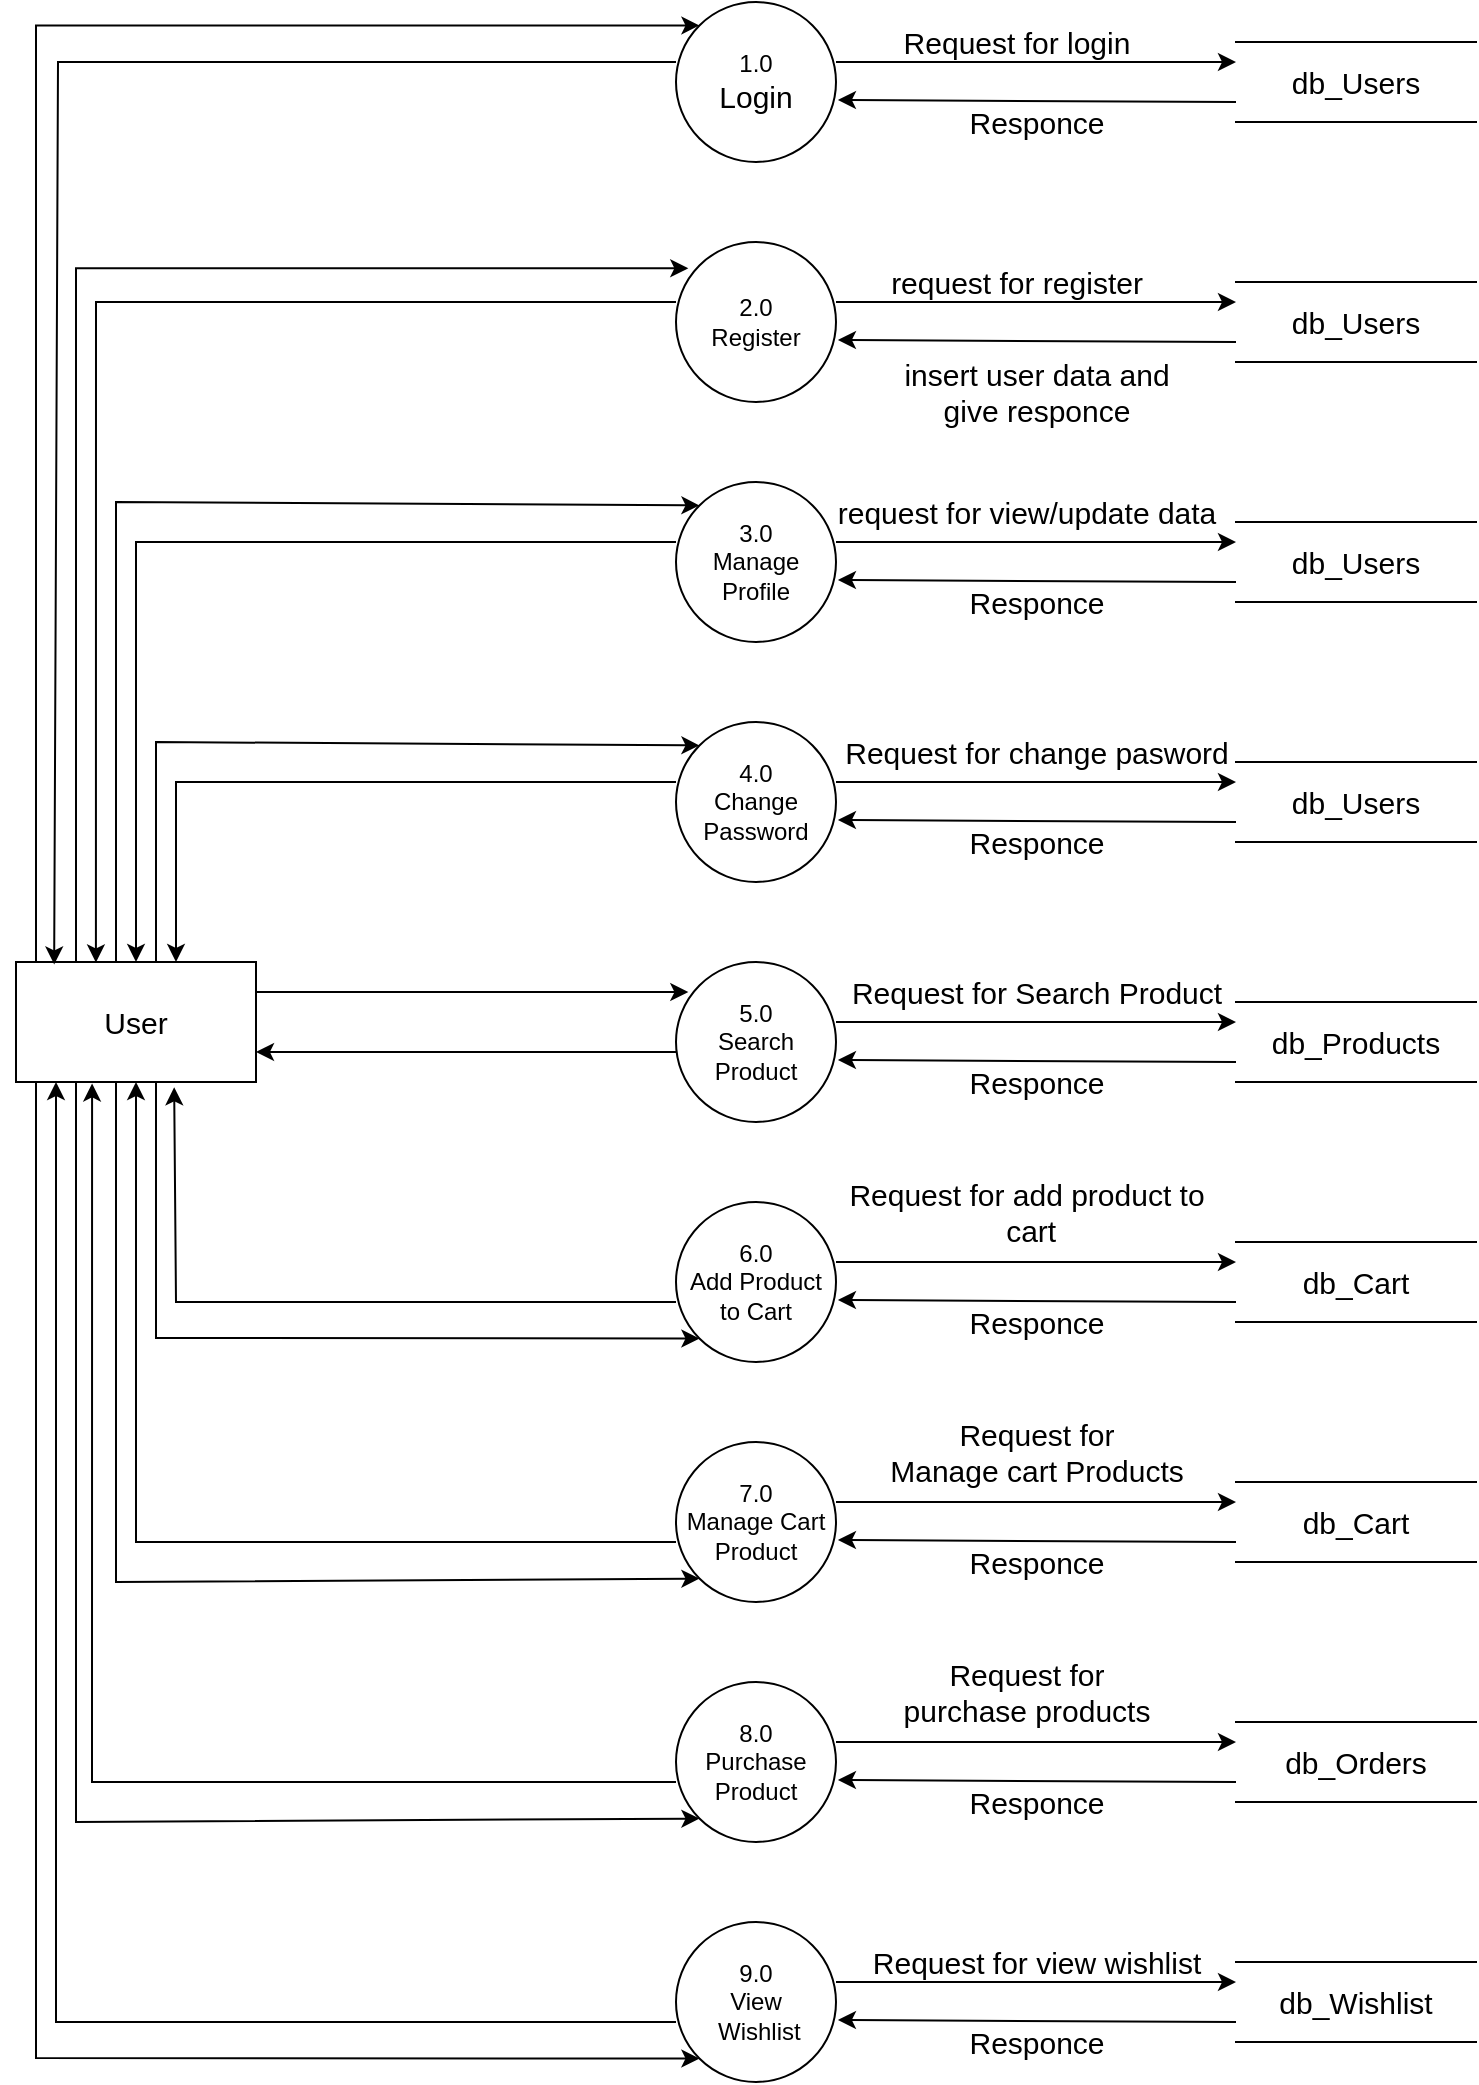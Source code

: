 <mxfile version="20.2.3" type="device"><diagram id="GpMwtLvd4bsulQLfcMql" name="Page-1"><mxGraphModel dx="1050" dy="645" grid="1" gridSize="10" guides="1" tooltips="1" connect="1" arrows="1" fold="1" page="1" pageScale="1" pageWidth="827" pageHeight="1169" math="0" shadow="0"><root><mxCell id="0"/><mxCell id="1" parent="0"/><mxCell id="Bc2bajLuere-Kp_o82X4-1" value="1.0&lt;br&gt;&lt;font style=&quot;font-size: 15px;&quot;&gt;Login&lt;/font&gt;" style="ellipse;whiteSpace=wrap;html=1;aspect=fixed;" vertex="1" parent="1"><mxGeometry x="360" y="80" width="80" height="80" as="geometry"/></mxCell><mxCell id="Bc2bajLuere-Kp_o82X4-2" value="2.0&lt;br&gt;Register" style="ellipse;whiteSpace=wrap;html=1;aspect=fixed;" vertex="1" parent="1"><mxGeometry x="360" y="200" width="80" height="80" as="geometry"/></mxCell><mxCell id="Bc2bajLuere-Kp_o82X4-5" value="3.0&lt;br&gt;Manage Profile" style="ellipse;whiteSpace=wrap;html=1;aspect=fixed;" vertex="1" parent="1"><mxGeometry x="360" y="320" width="80" height="80" as="geometry"/></mxCell><mxCell id="Bc2bajLuere-Kp_o82X4-6" value="4.0&lt;br&gt;Change Password" style="ellipse;whiteSpace=wrap;html=1;aspect=fixed;" vertex="1" parent="1"><mxGeometry x="360" y="440" width="80" height="80" as="geometry"/></mxCell><mxCell id="Bc2bajLuere-Kp_o82X4-7" value="5.0&lt;br&gt;Search Product" style="ellipse;whiteSpace=wrap;html=1;aspect=fixed;" vertex="1" parent="1"><mxGeometry x="360" y="560" width="80" height="80" as="geometry"/></mxCell><mxCell id="Bc2bajLuere-Kp_o82X4-8" value="6.0&lt;br&gt;Add Product to Cart" style="ellipse;whiteSpace=wrap;html=1;aspect=fixed;" vertex="1" parent="1"><mxGeometry x="360" y="680" width="80" height="80" as="geometry"/></mxCell><mxCell id="Bc2bajLuere-Kp_o82X4-9" value="7.0&lt;br&gt;Manage Cart Product" style="ellipse;whiteSpace=wrap;html=1;aspect=fixed;" vertex="1" parent="1"><mxGeometry x="360" y="800" width="80" height="80" as="geometry"/></mxCell><mxCell id="Bc2bajLuere-Kp_o82X4-10" value="8.0&lt;br&gt;Purchase Product" style="ellipse;whiteSpace=wrap;html=1;aspect=fixed;" vertex="1" parent="1"><mxGeometry x="360" y="920" width="80" height="80" as="geometry"/></mxCell><mxCell id="Bc2bajLuere-Kp_o82X4-11" value="db_Users" style="shape=partialRectangle;whiteSpace=wrap;html=1;left=0;right=0;fillColor=none;fontSize=15;" vertex="1" parent="1"><mxGeometry x="640" y="100" width="120" height="40" as="geometry"/></mxCell><mxCell id="Bc2bajLuere-Kp_o82X4-12" value="db_Users" style="shape=partialRectangle;whiteSpace=wrap;html=1;left=0;right=0;fillColor=none;fontSize=15;" vertex="1" parent="1"><mxGeometry x="640" y="220" width="120" height="40" as="geometry"/></mxCell><mxCell id="Bc2bajLuere-Kp_o82X4-13" value="db_Users" style="shape=partialRectangle;whiteSpace=wrap;html=1;left=0;right=0;fillColor=none;fontSize=15;" vertex="1" parent="1"><mxGeometry x="640" y="340" width="120" height="40" as="geometry"/></mxCell><mxCell id="Bc2bajLuere-Kp_o82X4-14" value="db_Users" style="shape=partialRectangle;whiteSpace=wrap;html=1;left=0;right=0;fillColor=none;fontSize=15;" vertex="1" parent="1"><mxGeometry x="640" y="460" width="120" height="40" as="geometry"/></mxCell><mxCell id="Bc2bajLuere-Kp_o82X4-15" value="db_Products" style="shape=partialRectangle;whiteSpace=wrap;html=1;left=0;right=0;fillColor=none;fontSize=15;" vertex="1" parent="1"><mxGeometry x="640" y="580" width="120" height="40" as="geometry"/></mxCell><mxCell id="Bc2bajLuere-Kp_o82X4-16" value="db_Cart" style="shape=partialRectangle;whiteSpace=wrap;html=1;left=0;right=0;fillColor=none;fontSize=15;" vertex="1" parent="1"><mxGeometry x="640" y="700" width="120" height="40" as="geometry"/></mxCell><mxCell id="Bc2bajLuere-Kp_o82X4-17" value="db_Cart" style="shape=partialRectangle;whiteSpace=wrap;html=1;left=0;right=0;fillColor=none;fontSize=15;" vertex="1" parent="1"><mxGeometry x="640" y="820" width="120" height="40" as="geometry"/></mxCell><mxCell id="Bc2bajLuere-Kp_o82X4-18" value="db_Orders" style="shape=partialRectangle;whiteSpace=wrap;html=1;left=0;right=0;fillColor=none;fontSize=15;" vertex="1" parent="1"><mxGeometry x="640" y="940" width="120" height="40" as="geometry"/></mxCell><mxCell id="Bc2bajLuere-Kp_o82X4-19" value="9.0&lt;br&gt;View&lt;br&gt;&amp;nbsp;Wishlist" style="ellipse;whiteSpace=wrap;html=1;aspect=fixed;" vertex="1" parent="1"><mxGeometry x="360" y="1040" width="80" height="80" as="geometry"/></mxCell><mxCell id="Bc2bajLuere-Kp_o82X4-21" value="db_Wishlist" style="shape=partialRectangle;whiteSpace=wrap;html=1;left=0;right=0;fillColor=none;fontSize=15;" vertex="1" parent="1"><mxGeometry x="640" y="1060" width="120" height="40" as="geometry"/></mxCell><mxCell id="Bc2bajLuere-Kp_o82X4-22" value="" style="endArrow=classic;html=1;rounded=0;entryX=0;entryY=0.25;entryDx=0;entryDy=0;" edge="1" parent="1" target="Bc2bajLuere-Kp_o82X4-11"><mxGeometry width="50" height="50" relative="1" as="geometry"><mxPoint x="440" y="110" as="sourcePoint"/><mxPoint x="588" y="110" as="targetPoint"/></mxGeometry></mxCell><mxCell id="Bc2bajLuere-Kp_o82X4-23" value="" style="endArrow=classic;html=1;rounded=0;entryX=1.008;entryY=0.65;entryDx=0;entryDy=0;entryPerimeter=0;exitX=0;exitY=0.75;exitDx=0;exitDy=0;" edge="1" parent="1" source="Bc2bajLuere-Kp_o82X4-11"><mxGeometry width="50" height="50" relative="1" as="geometry"><mxPoint x="590" y="130" as="sourcePoint"/><mxPoint x="440.96" y="129" as="targetPoint"/></mxGeometry></mxCell><mxCell id="Bc2bajLuere-Kp_o82X4-24" value="" style="endArrow=classic;html=1;rounded=0;entryX=0;entryY=0.25;entryDx=0;entryDy=0;" edge="1" parent="1"><mxGeometry width="50" height="50" relative="1" as="geometry"><mxPoint x="440" y="230" as="sourcePoint"/><mxPoint x="640" y="230" as="targetPoint"/></mxGeometry></mxCell><mxCell id="Bc2bajLuere-Kp_o82X4-25" value="" style="endArrow=classic;html=1;rounded=0;entryX=1.008;entryY=0.65;entryDx=0;entryDy=0;entryPerimeter=0;exitX=0;exitY=0.75;exitDx=0;exitDy=0;" edge="1" parent="1"><mxGeometry width="50" height="50" relative="1" as="geometry"><mxPoint x="640" y="250" as="sourcePoint"/><mxPoint x="440.96" y="249" as="targetPoint"/></mxGeometry></mxCell><mxCell id="Bc2bajLuere-Kp_o82X4-26" value="" style="endArrow=classic;html=1;rounded=0;entryX=0;entryY=0.25;entryDx=0;entryDy=0;" edge="1" parent="1"><mxGeometry width="50" height="50" relative="1" as="geometry"><mxPoint x="440" y="350" as="sourcePoint"/><mxPoint x="640" y="350" as="targetPoint"/></mxGeometry></mxCell><mxCell id="Bc2bajLuere-Kp_o82X4-27" value="" style="endArrow=classic;html=1;rounded=0;entryX=1.008;entryY=0.65;entryDx=0;entryDy=0;entryPerimeter=0;exitX=0;exitY=0.75;exitDx=0;exitDy=0;" edge="1" parent="1"><mxGeometry width="50" height="50" relative="1" as="geometry"><mxPoint x="640" y="370" as="sourcePoint"/><mxPoint x="440.96" y="369" as="targetPoint"/></mxGeometry></mxCell><mxCell id="Bc2bajLuere-Kp_o82X4-28" value="" style="endArrow=classic;html=1;rounded=0;entryX=0;entryY=0.25;entryDx=0;entryDy=0;" edge="1" parent="1"><mxGeometry width="50" height="50" relative="1" as="geometry"><mxPoint x="440" y="470" as="sourcePoint"/><mxPoint x="640" y="470" as="targetPoint"/></mxGeometry></mxCell><mxCell id="Bc2bajLuere-Kp_o82X4-29" value="" style="endArrow=classic;html=1;rounded=0;entryX=1.008;entryY=0.65;entryDx=0;entryDy=0;entryPerimeter=0;exitX=0;exitY=0.75;exitDx=0;exitDy=0;" edge="1" parent="1"><mxGeometry width="50" height="50" relative="1" as="geometry"><mxPoint x="640" y="490" as="sourcePoint"/><mxPoint x="440.96" y="489" as="targetPoint"/></mxGeometry></mxCell><mxCell id="Bc2bajLuere-Kp_o82X4-30" value="" style="endArrow=classic;html=1;rounded=0;entryX=0;entryY=0.25;entryDx=0;entryDy=0;" edge="1" parent="1"><mxGeometry width="50" height="50" relative="1" as="geometry"><mxPoint x="440" y="590" as="sourcePoint"/><mxPoint x="640" y="590" as="targetPoint"/></mxGeometry></mxCell><mxCell id="Bc2bajLuere-Kp_o82X4-31" value="" style="endArrow=classic;html=1;rounded=0;entryX=1.008;entryY=0.65;entryDx=0;entryDy=0;entryPerimeter=0;exitX=0;exitY=0.75;exitDx=0;exitDy=0;" edge="1" parent="1"><mxGeometry width="50" height="50" relative="1" as="geometry"><mxPoint x="640" y="610" as="sourcePoint"/><mxPoint x="440.96" y="609" as="targetPoint"/></mxGeometry></mxCell><mxCell id="Bc2bajLuere-Kp_o82X4-32" value="" style="endArrow=classic;html=1;rounded=0;entryX=0;entryY=0.25;entryDx=0;entryDy=0;" edge="1" parent="1"><mxGeometry width="50" height="50" relative="1" as="geometry"><mxPoint x="440" y="1070" as="sourcePoint"/><mxPoint x="640" y="1070" as="targetPoint"/></mxGeometry></mxCell><mxCell id="Bc2bajLuere-Kp_o82X4-33" value="" style="endArrow=classic;html=1;rounded=0;entryX=1.008;entryY=0.65;entryDx=0;entryDy=0;entryPerimeter=0;exitX=0;exitY=0.75;exitDx=0;exitDy=0;" edge="1" parent="1"><mxGeometry width="50" height="50" relative="1" as="geometry"><mxPoint x="640" y="1090" as="sourcePoint"/><mxPoint x="440.96" y="1089" as="targetPoint"/></mxGeometry></mxCell><mxCell id="Bc2bajLuere-Kp_o82X4-34" value="" style="endArrow=classic;html=1;rounded=0;entryX=0;entryY=0.25;entryDx=0;entryDy=0;" edge="1" parent="1"><mxGeometry width="50" height="50" relative="1" as="geometry"><mxPoint x="440" y="710" as="sourcePoint"/><mxPoint x="640" y="710" as="targetPoint"/></mxGeometry></mxCell><mxCell id="Bc2bajLuere-Kp_o82X4-35" value="" style="endArrow=classic;html=1;rounded=0;entryX=1.008;entryY=0.65;entryDx=0;entryDy=0;entryPerimeter=0;exitX=0;exitY=0.75;exitDx=0;exitDy=0;" edge="1" parent="1"><mxGeometry width="50" height="50" relative="1" as="geometry"><mxPoint x="640" y="730" as="sourcePoint"/><mxPoint x="440.96" y="729" as="targetPoint"/></mxGeometry></mxCell><mxCell id="Bc2bajLuere-Kp_o82X4-36" value="" style="endArrow=classic;html=1;rounded=0;entryX=0;entryY=0.25;entryDx=0;entryDy=0;" edge="1" parent="1"><mxGeometry width="50" height="50" relative="1" as="geometry"><mxPoint x="440" y="830" as="sourcePoint"/><mxPoint x="640" y="830" as="targetPoint"/></mxGeometry></mxCell><mxCell id="Bc2bajLuere-Kp_o82X4-37" value="" style="endArrow=classic;html=1;rounded=0;entryX=1.008;entryY=0.65;entryDx=0;entryDy=0;entryPerimeter=0;exitX=0;exitY=0.75;exitDx=0;exitDy=0;" edge="1" parent="1"><mxGeometry width="50" height="50" relative="1" as="geometry"><mxPoint x="640" y="850" as="sourcePoint"/><mxPoint x="440.96" y="849" as="targetPoint"/></mxGeometry></mxCell><mxCell id="Bc2bajLuere-Kp_o82X4-38" value="" style="endArrow=classic;html=1;rounded=0;entryX=0;entryY=0.25;entryDx=0;entryDy=0;" edge="1" parent="1"><mxGeometry width="50" height="50" relative="1" as="geometry"><mxPoint x="440" y="950" as="sourcePoint"/><mxPoint x="640" y="950" as="targetPoint"/></mxGeometry></mxCell><mxCell id="Bc2bajLuere-Kp_o82X4-39" value="" style="endArrow=classic;html=1;rounded=0;entryX=1.008;entryY=0.65;entryDx=0;entryDy=0;entryPerimeter=0;exitX=0;exitY=0.75;exitDx=0;exitDy=0;" edge="1" parent="1"><mxGeometry width="50" height="50" relative="1" as="geometry"><mxPoint x="640" y="970" as="sourcePoint"/><mxPoint x="440.96" y="969" as="targetPoint"/></mxGeometry></mxCell><mxCell id="Bc2bajLuere-Kp_o82X4-48" style="edgeStyle=orthogonalEdgeStyle;rounded=0;orthogonalLoop=1;jettySize=auto;html=1;exitX=0;exitY=0;exitDx=0;exitDy=0;entryX=0;entryY=0;entryDx=0;entryDy=0;fontSize=15;" edge="1" parent="1" source="Bc2bajLuere-Kp_o82X4-47" target="Bc2bajLuere-Kp_o82X4-1"><mxGeometry relative="1" as="geometry"><Array as="points"><mxPoint x="40" y="92"/></Array></mxGeometry></mxCell><mxCell id="Bc2bajLuere-Kp_o82X4-50" style="edgeStyle=orthogonalEdgeStyle;rounded=0;orthogonalLoop=1;jettySize=auto;html=1;exitX=0.25;exitY=0;exitDx=0;exitDy=0;entryX=0.077;entryY=0.164;entryDx=0;entryDy=0;entryPerimeter=0;fontSize=15;" edge="1" parent="1" source="Bc2bajLuere-Kp_o82X4-47" target="Bc2bajLuere-Kp_o82X4-2"><mxGeometry relative="1" as="geometry"><Array as="points"><mxPoint x="60" y="213"/></Array></mxGeometry></mxCell><mxCell id="Bc2bajLuere-Kp_o82X4-87" style="edgeStyle=orthogonalEdgeStyle;rounded=0;orthogonalLoop=1;jettySize=auto;html=1;exitX=1;exitY=0.25;exitDx=0;exitDy=0;entryX=0.077;entryY=0.188;entryDx=0;entryDy=0;entryPerimeter=0;fontSize=15;" edge="1" parent="1" source="Bc2bajLuere-Kp_o82X4-47" target="Bc2bajLuere-Kp_o82X4-7"><mxGeometry relative="1" as="geometry"/></mxCell><mxCell id="Bc2bajLuere-Kp_o82X4-47" value="User" style="rounded=0;whiteSpace=wrap;html=1;fontSize=15;" vertex="1" parent="1"><mxGeometry x="30" y="560" width="120" height="60" as="geometry"/></mxCell><mxCell id="Bc2bajLuere-Kp_o82X4-49" value="" style="endArrow=classic;html=1;rounded=0;fontSize=15;entryX=0.159;entryY=0.02;entryDx=0;entryDy=0;entryPerimeter=0;" edge="1" parent="1" target="Bc2bajLuere-Kp_o82X4-47"><mxGeometry width="50" height="50" relative="1" as="geometry"><mxPoint x="360" y="110" as="sourcePoint"/><mxPoint x="50" y="560" as="targetPoint"/><Array as="points"><mxPoint x="51" y="110"/></Array></mxGeometry></mxCell><mxCell id="Bc2bajLuere-Kp_o82X4-51" value="" style="endArrow=classic;html=1;rounded=0;fontSize=15;entryX=0.333;entryY=0.004;entryDx=0;entryDy=0;entryPerimeter=0;" edge="1" parent="1" target="Bc2bajLuere-Kp_o82X4-47"><mxGeometry width="50" height="50" relative="1" as="geometry"><mxPoint x="360" y="230" as="sourcePoint"/><mxPoint x="290" y="230" as="targetPoint"/><Array as="points"><mxPoint x="70" y="230"/></Array></mxGeometry></mxCell><mxCell id="Bc2bajLuere-Kp_o82X4-55" value="" style="endArrow=classic;html=1;rounded=0;fontSize=15;entryX=0;entryY=0;entryDx=0;entryDy=0;" edge="1" parent="1" target="Bc2bajLuere-Kp_o82X4-5"><mxGeometry width="50" height="50" relative="1" as="geometry"><mxPoint x="80" y="560" as="sourcePoint"/><mxPoint x="130" y="510" as="targetPoint"/><Array as="points"><mxPoint x="80" y="330"/></Array></mxGeometry></mxCell><mxCell id="Bc2bajLuere-Kp_o82X4-56" value="" style="endArrow=classic;html=1;rounded=0;fontSize=15;entryX=0.5;entryY=0;entryDx=0;entryDy=0;" edge="1" parent="1" target="Bc2bajLuere-Kp_o82X4-47"><mxGeometry width="50" height="50" relative="1" as="geometry"><mxPoint x="360" y="350" as="sourcePoint"/><mxPoint x="280" y="350" as="targetPoint"/><Array as="points"><mxPoint x="90" y="350"/></Array></mxGeometry></mxCell><mxCell id="Bc2bajLuere-Kp_o82X4-57" value="" style="endArrow=classic;html=1;rounded=0;fontSize=15;entryX=0;entryY=0;entryDx=0;entryDy=0;" edge="1" parent="1" target="Bc2bajLuere-Kp_o82X4-6"><mxGeometry width="50" height="50" relative="1" as="geometry"><mxPoint x="100" y="560" as="sourcePoint"/><mxPoint x="150" y="510" as="targetPoint"/><Array as="points"><mxPoint x="100" y="450"/></Array></mxGeometry></mxCell><mxCell id="Bc2bajLuere-Kp_o82X4-59" value="" style="endArrow=classic;html=1;rounded=0;fontSize=15;" edge="1" parent="1"><mxGeometry width="50" height="50" relative="1" as="geometry"><mxPoint x="360" y="470" as="sourcePoint"/><mxPoint x="110" y="560" as="targetPoint"/><Array as="points"><mxPoint x="110" y="470"/></Array></mxGeometry></mxCell><mxCell id="Bc2bajLuere-Kp_o82X4-60" value="" style="endArrow=classic;html=1;rounded=0;fontSize=15;entryX=0;entryY=1;entryDx=0;entryDy=0;" edge="1" parent="1" target="Bc2bajLuere-Kp_o82X4-19"><mxGeometry width="50" height="50" relative="1" as="geometry"><mxPoint x="40" y="620" as="sourcePoint"/><mxPoint x="40" y="730" as="targetPoint"/><Array as="points"><mxPoint x="40" y="1108"/></Array></mxGeometry></mxCell><mxCell id="Bc2bajLuere-Kp_o82X4-61" value="" style="endArrow=classic;html=1;rounded=0;fontSize=15;" edge="1" parent="1"><mxGeometry width="50" height="50" relative="1" as="geometry"><mxPoint x="360" y="1090" as="sourcePoint"/><mxPoint x="50" y="620" as="targetPoint"/><Array as="points"><mxPoint x="50" y="1090"/></Array></mxGeometry></mxCell><mxCell id="Bc2bajLuere-Kp_o82X4-62" value="" style="endArrow=classic;html=1;rounded=0;fontSize=15;entryX=0;entryY=1;entryDx=0;entryDy=0;" edge="1" parent="1" target="Bc2bajLuere-Kp_o82X4-10"><mxGeometry width="50" height="50" relative="1" as="geometry"><mxPoint x="60" y="620" as="sourcePoint"/><mxPoint x="60" y="680" as="targetPoint"/><Array as="points"><mxPoint x="60" y="990"/></Array></mxGeometry></mxCell><mxCell id="Bc2bajLuere-Kp_o82X4-63" value="" style="endArrow=classic;html=1;rounded=0;fontSize=15;entryX=0.317;entryY=1.012;entryDx=0;entryDy=0;entryPerimeter=0;" edge="1" parent="1" target="Bc2bajLuere-Kp_o82X4-47"><mxGeometry width="50" height="50" relative="1" as="geometry"><mxPoint x="360" y="970" as="sourcePoint"/><mxPoint x="290" y="970" as="targetPoint"/><Array as="points"><mxPoint x="68" y="970"/></Array></mxGeometry></mxCell><mxCell id="Bc2bajLuere-Kp_o82X4-64" value="" style="endArrow=classic;html=1;rounded=0;fontSize=15;entryX=0;entryY=1;entryDx=0;entryDy=0;" edge="1" parent="1" target="Bc2bajLuere-Kp_o82X4-9"><mxGeometry width="50" height="50" relative="1" as="geometry"><mxPoint x="80" y="620" as="sourcePoint"/><mxPoint x="110" y="690" as="targetPoint"/><Array as="points"><mxPoint x="80" y="870"/></Array></mxGeometry></mxCell><mxCell id="Bc2bajLuere-Kp_o82X4-65" value="" style="endArrow=classic;html=1;rounded=0;fontSize=15;entryX=0.5;entryY=1;entryDx=0;entryDy=0;" edge="1" parent="1" target="Bc2bajLuere-Kp_o82X4-47"><mxGeometry width="50" height="50" relative="1" as="geometry"><mxPoint x="360" y="850" as="sourcePoint"/><mxPoint x="280" y="850" as="targetPoint"/><Array as="points"><mxPoint x="90" y="850"/></Array></mxGeometry></mxCell><mxCell id="Bc2bajLuere-Kp_o82X4-66" value="" style="endArrow=classic;html=1;rounded=0;fontSize=15;entryX=0;entryY=1;entryDx=0;entryDy=0;" edge="1" parent="1" target="Bc2bajLuere-Kp_o82X4-8"><mxGeometry width="50" height="50" relative="1" as="geometry"><mxPoint x="100" y="620" as="sourcePoint"/><mxPoint x="100" y="680" as="targetPoint"/><Array as="points"><mxPoint x="100" y="748"/></Array></mxGeometry></mxCell><mxCell id="Bc2bajLuere-Kp_o82X4-67" value="" style="endArrow=classic;html=1;rounded=0;fontSize=15;entryX=0.659;entryY=1.044;entryDx=0;entryDy=0;entryPerimeter=0;" edge="1" parent="1" target="Bc2bajLuere-Kp_o82X4-47"><mxGeometry width="50" height="50" relative="1" as="geometry"><mxPoint x="360" y="730" as="sourcePoint"/><mxPoint x="290" y="690" as="targetPoint"/><Array as="points"><mxPoint x="110" y="730"/></Array></mxGeometry></mxCell><mxCell id="Bc2bajLuere-Kp_o82X4-68" value="Request for login" style="text;html=1;align=center;verticalAlign=middle;resizable=0;points=[];autosize=1;strokeColor=none;fillColor=none;fontSize=15;" vertex="1" parent="1"><mxGeometry x="460" y="85" width="140" height="30" as="geometry"/></mxCell><mxCell id="Bc2bajLuere-Kp_o82X4-69" value="Responce" style="text;html=1;align=center;verticalAlign=middle;resizable=0;points=[];autosize=1;strokeColor=none;fillColor=none;fontSize=15;" vertex="1" parent="1"><mxGeometry x="495" y="125" width="90" height="30" as="geometry"/></mxCell><mxCell id="Bc2bajLuere-Kp_o82X4-70" value="request for register" style="text;html=1;align=center;verticalAlign=middle;resizable=0;points=[];autosize=1;strokeColor=none;fillColor=none;fontSize=15;" vertex="1" parent="1"><mxGeometry x="455" y="205" width="150" height="30" as="geometry"/></mxCell><mxCell id="Bc2bajLuere-Kp_o82X4-71" value="insert user data and &lt;br&gt;give responce" style="text;html=1;align=center;verticalAlign=middle;resizable=0;points=[];autosize=1;strokeColor=none;fillColor=none;fontSize=15;" vertex="1" parent="1"><mxGeometry x="460" y="250" width="160" height="50" as="geometry"/></mxCell><mxCell id="Bc2bajLuere-Kp_o82X4-72" value="request for view/update data" style="text;html=1;align=center;verticalAlign=middle;resizable=0;points=[];autosize=1;strokeColor=none;fillColor=none;fontSize=15;" vertex="1" parent="1"><mxGeometry x="430" y="320" width="210" height="30" as="geometry"/></mxCell><mxCell id="Bc2bajLuere-Kp_o82X4-73" value="Responce" style="text;html=1;align=center;verticalAlign=middle;resizable=0;points=[];autosize=1;strokeColor=none;fillColor=none;fontSize=15;" vertex="1" parent="1"><mxGeometry x="495" y="365" width="90" height="30" as="geometry"/></mxCell><mxCell id="Bc2bajLuere-Kp_o82X4-74" value="Request for change pasword" style="text;html=1;align=center;verticalAlign=middle;resizable=0;points=[];autosize=1;strokeColor=none;fillColor=none;fontSize=15;" vertex="1" parent="1"><mxGeometry x="430" y="440" width="220" height="30" as="geometry"/></mxCell><mxCell id="Bc2bajLuere-Kp_o82X4-75" value="Responce" style="text;html=1;align=center;verticalAlign=middle;resizable=0;points=[];autosize=1;strokeColor=none;fillColor=none;fontSize=15;" vertex="1" parent="1"><mxGeometry x="495" y="485" width="90" height="30" as="geometry"/></mxCell><mxCell id="Bc2bajLuere-Kp_o82X4-76" value="Request for Search Product" style="text;html=1;align=center;verticalAlign=middle;resizable=0;points=[];autosize=1;strokeColor=none;fillColor=none;fontSize=15;" vertex="1" parent="1"><mxGeometry x="435" y="560" width="210" height="30" as="geometry"/></mxCell><mxCell id="Bc2bajLuere-Kp_o82X4-77" value="Responce" style="text;html=1;align=center;verticalAlign=middle;resizable=0;points=[];autosize=1;strokeColor=none;fillColor=none;fontSize=15;" vertex="1" parent="1"><mxGeometry x="495" y="605" width="90" height="30" as="geometry"/></mxCell><mxCell id="Bc2bajLuere-Kp_o82X4-78" value="Request for add product to&lt;br&gt;&amp;nbsp;cart" style="text;html=1;align=center;verticalAlign=middle;resizable=0;points=[];autosize=1;strokeColor=none;fillColor=none;fontSize=15;" vertex="1" parent="1"><mxGeometry x="435" y="660" width="200" height="50" as="geometry"/></mxCell><mxCell id="Bc2bajLuere-Kp_o82X4-79" value="Responce" style="text;html=1;align=center;verticalAlign=middle;resizable=0;points=[];autosize=1;strokeColor=none;fillColor=none;fontSize=15;" vertex="1" parent="1"><mxGeometry x="495" y="725" width="90" height="30" as="geometry"/></mxCell><mxCell id="Bc2bajLuere-Kp_o82X4-80" value="Request for &lt;br&gt;Manage cart Products" style="text;html=1;align=center;verticalAlign=middle;resizable=0;points=[];autosize=1;strokeColor=none;fillColor=none;fontSize=15;" vertex="1" parent="1"><mxGeometry x="455" y="780" width="170" height="50" as="geometry"/></mxCell><mxCell id="Bc2bajLuere-Kp_o82X4-81" value="Responce" style="text;html=1;align=center;verticalAlign=middle;resizable=0;points=[];autosize=1;strokeColor=none;fillColor=none;fontSize=15;" vertex="1" parent="1"><mxGeometry x="495" y="845" width="90" height="30" as="geometry"/></mxCell><mxCell id="Bc2bajLuere-Kp_o82X4-82" value="Request for &lt;br&gt;purchase products" style="text;html=1;align=center;verticalAlign=middle;resizable=0;points=[];autosize=1;strokeColor=none;fillColor=none;fontSize=15;" vertex="1" parent="1"><mxGeometry x="460" y="900" width="150" height="50" as="geometry"/></mxCell><mxCell id="Bc2bajLuere-Kp_o82X4-83" value="Responce" style="text;html=1;align=center;verticalAlign=middle;resizable=0;points=[];autosize=1;strokeColor=none;fillColor=none;fontSize=15;" vertex="1" parent="1"><mxGeometry x="495" y="965" width="90" height="30" as="geometry"/></mxCell><mxCell id="Bc2bajLuere-Kp_o82X4-84" value="Request for view wishlist" style="text;html=1;align=center;verticalAlign=middle;resizable=0;points=[];autosize=1;strokeColor=none;fillColor=none;fontSize=15;" vertex="1" parent="1"><mxGeometry x="445" y="1045" width="190" height="30" as="geometry"/></mxCell><mxCell id="Bc2bajLuere-Kp_o82X4-85" value="Responce" style="text;html=1;align=center;verticalAlign=middle;resizable=0;points=[];autosize=1;strokeColor=none;fillColor=none;fontSize=15;" vertex="1" parent="1"><mxGeometry x="495" y="1085" width="90" height="30" as="geometry"/></mxCell><mxCell id="Bc2bajLuere-Kp_o82X4-88" value="" style="endArrow=classic;html=1;rounded=0;fontSize=15;entryX=1;entryY=0.75;entryDx=0;entryDy=0;" edge="1" parent="1" target="Bc2bajLuere-Kp_o82X4-47"><mxGeometry width="50" height="50" relative="1" as="geometry"><mxPoint x="360" y="605" as="sourcePoint"/><mxPoint x="290" y="605" as="targetPoint"/></mxGeometry></mxCell></root></mxGraphModel></diagram></mxfile>